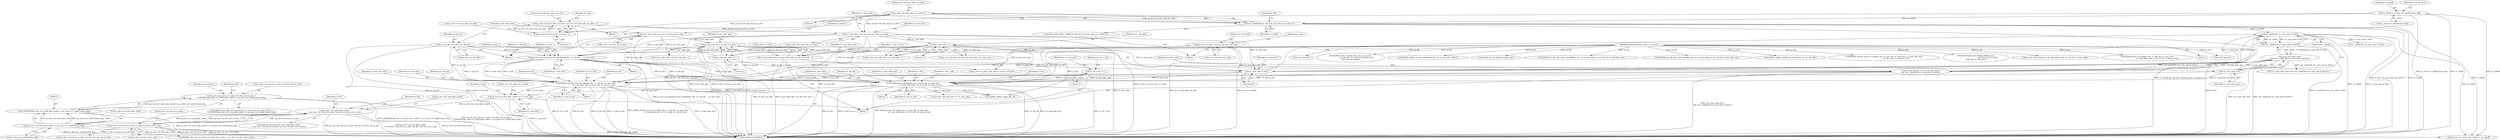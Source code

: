 digraph "0_Android_0b23c81c3dd9ec38f7e6806a3955fed1925541a0_1@pointer" {
"1000764" [label="(Call,ps_dec->ps_parse_cur_slice->u4_first_mb_in_slice <\n (UWORD32)(ps_dec->u2_total_mbs_coded >> ps_slice->u1_mbaff_frame_flag))"];
"1000770" [label="(Call,(UWORD32)(ps_dec->u2_total_mbs_coded >> ps_slice->u1_mbaff_frame_flag))"];
"1000772" [label="(Call,ps_dec->u2_total_mbs_coded >> ps_slice->u1_mbaff_frame_flag)"];
"1000744" [label="(Call,ps_dec->u2_total_mbs_coded\n >= ps_dec->u2_frm_ht_in_mbs * ps_dec->u2_frm_wd_in_mbs)"];
"1000728" [label="(Call,ps_dec->u2_total_mbs_coded += u1_num_mbs)"];
"1000721" [label="(Call,ih264d_decode_recon_tfr_nmb(ps_dec, u1_mb_idx, u1_num_mbs,\n                            u1_num_mbs_next, u1_tfr_n_mb, u1_end_of_row))"];
"1000660" [label="(Call,ps_dec->pf_mvpred_ref_tfr_nby2mb(ps_dec, u1_mb_idx,    u1_num_mbs))"];
"1000132" [label="(MethodParameterIn,dec_struct_t * ps_dec)"];
"1000143" [label="(Call,u1_mb_idx = ps_dec->u1_mb_idx)"];
"1000579" [label="(Call,u1_num_mbs - 1)"];
"1000565" [label="(Call,u1_num_mbs = ps_dec->u4_num_mbs_cur_nmb)"];
"1000552" [label="(Call,ps_dec->u4_num_mbs_cur_nmb = ps_dec->u4_num_mbs_cur_nmb - 1)"];
"1000556" [label="(Call,ps_dec->u4_num_mbs_cur_nmb - 1)"];
"1000546" [label="(Call,ps_dec->u4_num_mbs_cur_nmb & 1)"];
"1000688" [label="(Call,u1_num_mbs & 0x01)"];
"1000683" [label="(Call,!u1_num_mbs_next)"];
"1000671" [label="(Call,u1_num_mbs_next = i2_pic_wdin_mbs - ps_dec->u2_mbx - 1)"];
"1000673" [label="(Call,i2_pic_wdin_mbs - ps_dec->u2_mbx - 1)"];
"1000152" [label="(Call,i2_pic_wdin_mbs = ps_dec->u2_frm_wd_in_mbs)"];
"1000675" [label="(Call,ps_dec->u2_mbx - 1)"];
"1000614" [label="(Call,ps_dec->u2_mbx = ps_cur_mb_info->u2_mbx)"];
"1000694" [label="(Call,u1_tfr_n_mb = 1)"];
"1000680" [label="(Call,u1_end_of_row = (!u1_num_mbs_next)\n && (!(u1_mbaff && (u1_num_mbs & 0x01))))"];
"1000682" [label="(Call,(!u1_num_mbs_next)\n && (!(u1_mbaff && (u1_num_mbs & 0x01))))"];
"1000685" [label="(Call,!(u1_mbaff && (u1_num_mbs & 0x01)))"];
"1000686" [label="(Call,u1_mbaff && (u1_num_mbs & 0x01))"];
"1000544" [label="(Call,(u1_mbaff) && (ps_dec->u4_num_mbs_cur_nmb & 1))"];
"1000191" [label="(Call,u1_mbaff = ps_slice->u1_mbaff_frame_flag)"];
"1000707" [label="(Call,ih264d_parse_tfr_nmb(ps_dec, u1_mb_idx, u1_num_mbs,\n                            u1_num_mbs_next, u1_tfr_n_mb, u1_end_of_row))"];
"1000748" [label="(Call,ps_dec->u2_frm_ht_in_mbs * ps_dec->u2_frm_wd_in_mbs)"];
"1000748" [label="(Call,ps_dec->u2_frm_ht_in_mbs * ps_dec->u2_frm_wd_in_mbs)"];
"1000660" [label="(Call,ps_dec->pf_mvpred_ref_tfr_nby2mb(ps_dec, u1_mb_idx,    u1_num_mbs))"];
"1000694" [label="(Call,u1_tfr_n_mb = 1)"];
"1000727" [label="(Identifier,u1_end_of_row)"];
"1000722" [label="(Identifier,ps_dec)"];
"1000745" [label="(Call,ps_dec->u2_total_mbs_coded)"];
"1000744" [label="(Call,ps_dec->u2_total_mbs_coded\n >= ps_dec->u2_frm_ht_in_mbs * ps_dec->u2_frm_wd_in_mbs)"];
"1000463" [label="(Call,(void *)ps_dec)"];
"1000507" [label="(Call,(void *)ps_dec)"];
"1000573" [label="(Call,ps_cur_mb_info = ps_dec->ps_nmb_info + u1_num_mbs - 1)"];
"1000544" [label="(Call,(u1_mbaff) && (ps_dec->u4_num_mbs_cur_nmb & 1))"];
"1000623" [label="(Identifier,ps_dec)"];
"1000706" [label="(Block,)"];
"1000685" [label="(Call,!(u1_mbaff && (u1_num_mbs & 0x01)))"];
"1000663" [label="(Identifier,u1_num_mbs)"];
"1000780" [label="(Call,ps_dec->i2_prev_slice_mbx = ps_dec->u2_mbx)"];
"1000552" [label="(Call,ps_dec->u4_num_mbs_cur_nmb = ps_dec->u4_num_mbs_cur_nmb - 1)"];
"1000567" [label="(Call,ps_dec->u4_num_mbs_cur_nmb)"];
"1000630" [label="(Block,)"];
"1000369" [label="(Call,ih264d_start_of_pic(ps_dec, poc, ps_cur_poc,\n                        ps_dec->ps_cur_slice->u2_frame_num,\n &ps_dec->ps_pps[j]))"];
"1000547" [label="(Call,ps_dec->u4_num_mbs_cur_nmb)"];
"1000689" [label="(Identifier,u1_num_mbs)"];
"1000615" [label="(Call,ps_dec->u2_mbx)"];
"1000690" [label="(Literal,0x01)"];
"1000710" [label="(Identifier,u1_num_mbs)"];
"1000782" [label="(Identifier,ps_dec)"];
"1000675" [label="(Call,ps_dec->u2_mbx - 1)"];
"1000676" [label="(Call,ps_dec->u2_mbx)"];
"1000553" [label="(Call,ps_dec->u4_num_mbs_cur_nmb)"];
"1000876" [label="(Call,ps_dec->u2_total_mbs_coded >> u1_mbaff)"];
"1000132" [label="(MethodParameterIn,dec_struct_t * ps_dec)"];
"1001203" [label="(Call,ih264d_update_nnz_for_skipmb(ps_dec, ps_cur_mb_info, CAVLC))"];
"1000683" [label="(Call,!u1_num_mbs_next)"];
"1000743" [label="(ControlStructure,if(ps_dec->u2_total_mbs_coded\n >= ps_dec->u2_frm_ht_in_mbs * ps_dec->u2_frm_wd_in_mbs))"];
"1000199" [label="(Identifier,u1_is_idr_slice)"];
"1000662" [label="(Identifier,u1_mb_idx)"];
"1000209" [label="(Call,ih264d_err_pic_dispbuf_mgr(ps_dec))"];
"1000560" [label="(Literal,1)"];
"1000991" [label="(Call,MOD(ps_dec->ps_cur_slice->u2_first_mb_in_slice - 1, ps_dec->u2_frm_wd_in_mbs))"];
"1000752" [label="(Call,ps_dec->u2_frm_wd_in_mbs)"];
"1000679" [label="(Literal,1)"];
"1000732" [label="(Identifier,u1_num_mbs)"];
"1000681" [label="(Identifier,u1_end_of_row)"];
"1000682" [label="(Call,(!u1_num_mbs_next)\n && (!(u1_mbaff && (u1_num_mbs & 0x01))))"];
"1000770" [label="(Call,(UWORD32)(ps_dec->u2_total_mbs_coded >> ps_slice->u1_mbaff_frame_flag))"];
"1000671" [label="(Call,u1_num_mbs_next = i2_pic_wdin_mbs - ps_dec->u2_mbx - 1)"];
"1000542" [label="(Block,)"];
"1000152" [label="(Call,i2_pic_wdin_mbs = ps_dec->u2_frm_wd_in_mbs)"];
"1000565" [label="(Call,u1_num_mbs = ps_dec->u4_num_mbs_cur_nmb)"];
"1000726" [label="(Identifier,u1_tfr_n_mb)"];
"1000191" [label="(Call,u1_mbaff = ps_slice->u1_mbaff_frame_flag)"];
"1000699" [label="(Identifier,ps_cur_mb_info)"];
"1000138" [label="(Block,)"];
"1000659" [label="(Block,)"];
"1000550" [label="(Literal,1)"];
"1000554" [label="(Identifier,ps_dec)"];
"1000144" [label="(Identifier,u1_mb_idx)"];
"1000571" [label="(Identifier,u1_num_mbs)"];
"1000672" [label="(Identifier,u1_num_mbs_next)"];
"1000692" [label="(Identifier,u1_slice_end)"];
"1000764" [label="(Call,ps_dec->ps_parse_cur_slice->u4_first_mb_in_slice <\n (UWORD32)(ps_dec->u2_total_mbs_coded >> ps_slice->u1_mbaff_frame_flag))"];
"1000579" [label="(Call,u1_num_mbs - 1)"];
"1000721" [label="(Call,ih264d_decode_recon_tfr_nmb(ps_dec, u1_mb_idx, u1_num_mbs,\n                            u1_num_mbs_next, u1_tfr_n_mb, u1_end_of_row))"];
"1000153" [label="(Identifier,i2_pic_wdin_mbs)"];
"1000154" [label="(Call,ps_dec->u2_frm_wd_in_mbs)"];
"1000543" [label="(ControlStructure,if((u1_mbaff) && (ps_dec->u4_num_mbs_cur_nmb & 1)))"];
"1000713" [label="(Identifier,u1_end_of_row)"];
"1001138" [label="(Call,ih264d_get_mb_info_cavlc_nonmbaff(ps_dec, i2_cur_mb_addr, ps_cur_mb_info, i2_mb_skip_run))"];
"1000143" [label="(Call,u1_mb_idx = ps_dec->u1_mb_idx)"];
"1000161" [label="(Identifier,ps_bitstrm)"];
"1001132" [label="(Call,ih264d_get_mb_info_cavlc_mbaff(ps_dec, i2_cur_mb_addr, ps_cur_mb_info, i2_mb_skip_run))"];
"1000758" [label="(Identifier,ps_dec)"];
"1000709" [label="(Identifier,u1_mb_idx)"];
"1001231" [label="(Call,ih264d_update_mbaff_left_nnz(ps_dec, ps_cur_mb_info))"];
"1000730" [label="(Identifier,ps_dec)"];
"1000711" [label="(Identifier,u1_num_mbs_next)"];
"1000728" [label="(Call,ps_dec->u2_total_mbs_coded += u1_num_mbs)"];
"1000557" [label="(Call,ps_dec->u4_num_mbs_cur_nmb)"];
"1000695" [label="(Identifier,u1_tfr_n_mb)"];
"1000765" [label="(Call,ps_dec->ps_parse_cur_slice->u4_first_mb_in_slice)"];
"1000773" [label="(Call,ps_dec->u2_total_mbs_coded)"];
"1000687" [label="(Identifier,u1_mbaff)"];
"1000666" [label="(Identifier,ps_dec)"];
"1000614" [label="(Call,ps_dec->u2_mbx = ps_cur_mb_info->u2_mbx)"];
"1000546" [label="(Call,ps_dec->u4_num_mbs_cur_nmb & 1)"];
"1001253" [label="(Call,(!u1_num_mbs_next) && (!(u1_mbaff && (u1_num_mbs & 0x01))))"];
"1000661" [label="(Identifier,ps_dec)"];
"1000545" [label="(Identifier,u1_mbaff)"];
"1000767" [label="(Identifier,ps_dec)"];
"1000725" [label="(Identifier,u1_num_mbs_next)"];
"1000563" [label="(Identifier,ps_dec)"];
"1000193" [label="(Call,ps_slice->u1_mbaff_frame_flag)"];
"1000684" [label="(Identifier,u1_num_mbs_next)"];
"1001412" [label="(Call,ps_dec->u2_frm_ht_in_mbs * ps_dec->u2_frm_wd_in_mbs)"];
"1001328" [label="(Call,ih264d_decode_recon_tfr_nmb(ps_dec, u1_mb_idx, u1_num_mbs, u1_num_mbs_next,\n                                            u1_tfr_n_mb, u1_end_of_row))"];
"1000580" [label="(Identifier,u1_num_mbs)"];
"1000192" [label="(Identifier,u1_mbaff)"];
"1000575" [label="(Call,ps_dec->ps_nmb_info + u1_num_mbs - 1)"];
"1000696" [label="(Literal,1)"];
"1000724" [label="(Identifier,u1_num_mbs)"];
"1000581" [label="(Literal,1)"];
"1000714" [label="(Call,ps_dec->ps_nmb_info += u1_num_mbs)"];
"1001257" [label="(Call,u1_mbaff && (u1_num_mbs & 0x01))"];
"1000723" [label="(Identifier,u1_mb_idx)"];
"1000708" [label="(Identifier,ps_dec)"];
"1000712" [label="(Identifier,u1_tfr_n_mb)"];
"1000776" [label="(Call,ps_slice->u1_mbaff_frame_flag)"];
"1000686" [label="(Call,u1_mbaff && (u1_num_mbs & 0x01))"];
"1000145" [label="(Call,ps_dec->u1_mb_idx)"];
"1000408" [label="(Call,ih264d_get_next_display_field(ps_dec,\n                                              ps_dec->ps_out_buffer,\n &(ps_dec->s_disp_op)))"];
"1000707" [label="(Call,ih264d_parse_tfr_nmb(ps_dec, u1_mb_idx, u1_num_mbs,\n                            u1_num_mbs_next, u1_tfr_n_mb, u1_end_of_row))"];
"1000618" [label="(Call,ps_cur_mb_info->u2_mbx)"];
"1001290" [label="(Call,ps_dec->pf_mvpred_ref_tfr_nby2mb(ps_dec, u1_mb_idx, u1_num_mbs))"];
"1000735" [label="(Identifier,ps_dec)"];
"1000680" [label="(Call,u1_end_of_row = (!u1_num_mbs_next)\n && (!(u1_mbaff && (u1_num_mbs & 0x01))))"];
"1000566" [label="(Identifier,u1_num_mbs)"];
"1000674" [label="(Identifier,i2_pic_wdin_mbs)"];
"1000716" [label="(Identifier,ps_dec)"];
"1001427" [label="(MethodReturn,WORD32)"];
"1000749" [label="(Call,ps_dec->u2_frm_ht_in_mbs)"];
"1000772" [label="(Call,ps_dec->u2_total_mbs_coded >> ps_slice->u1_mbaff_frame_flag)"];
"1001244" [label="(Call,i2_pic_wdin_mbs - ps_dec->u2_mbx - 1)"];
"1000763" [label="(ControlStructure,if(ps_dec->ps_parse_cur_slice->u4_first_mb_in_slice <\n (UWORD32)(ps_dec->u2_total_mbs_coded >> ps_slice->u1_mbaff_frame_flag)))"];
"1000551" [label="(Block,)"];
"1000556" [label="(Call,ps_dec->u4_num_mbs_cur_nmb - 1)"];
"1000820" [label="(Identifier,num_entries)"];
"1000720" [label="(Block,)"];
"1000673" [label="(Call,i2_pic_wdin_mbs - ps_dec->u2_mbx - 1)"];
"1001034" [label="(Call,ih264d_update_qp(ps_dec, 0))"];
"1000688" [label="(Call,u1_num_mbs & 0x01)"];
"1001314" [label="(Call,ih264d_parse_tfr_nmb(ps_dec, u1_mb_idx, u1_num_mbs,\n                                     u1_num_mbs_next, u1_tfr_n_mb, u1_end_of_row))"];
"1000729" [label="(Call,ps_dec->u2_total_mbs_coded)"];
"1000764" -> "1000763"  [label="AST: "];
"1000764" -> "1000770"  [label="CFG: "];
"1000765" -> "1000764"  [label="AST: "];
"1000770" -> "1000764"  [label="AST: "];
"1000782" -> "1000764"  [label="CFG: "];
"1000820" -> "1000764"  [label="CFG: "];
"1000764" -> "1001427"  [label="DDG: (UWORD32)(ps_dec->u2_total_mbs_coded >> ps_slice->u1_mbaff_frame_flag)"];
"1000764" -> "1001427"  [label="DDG: ps_dec->ps_parse_cur_slice->u4_first_mb_in_slice <\n (UWORD32)(ps_dec->u2_total_mbs_coded >> ps_slice->u1_mbaff_frame_flag)"];
"1000770" -> "1000764"  [label="DDG: ps_dec->u2_total_mbs_coded >> ps_slice->u1_mbaff_frame_flag"];
"1000770" -> "1000772"  [label="CFG: "];
"1000771" -> "1000770"  [label="AST: "];
"1000772" -> "1000770"  [label="AST: "];
"1000770" -> "1001427"  [label="DDG: ps_dec->u2_total_mbs_coded >> ps_slice->u1_mbaff_frame_flag"];
"1000772" -> "1000770"  [label="DDG: ps_dec->u2_total_mbs_coded"];
"1000772" -> "1000770"  [label="DDG: ps_slice->u1_mbaff_frame_flag"];
"1000772" -> "1000776"  [label="CFG: "];
"1000773" -> "1000772"  [label="AST: "];
"1000776" -> "1000772"  [label="AST: "];
"1000772" -> "1001427"  [label="DDG: ps_slice->u1_mbaff_frame_flag"];
"1000744" -> "1000772"  [label="DDG: ps_dec->u2_total_mbs_coded"];
"1000772" -> "1000876"  [label="DDG: ps_dec->u2_total_mbs_coded"];
"1000744" -> "1000743"  [label="AST: "];
"1000744" -> "1000748"  [label="CFG: "];
"1000745" -> "1000744"  [label="AST: "];
"1000748" -> "1000744"  [label="AST: "];
"1000758" -> "1000744"  [label="CFG: "];
"1000767" -> "1000744"  [label="CFG: "];
"1000744" -> "1001427"  [label="DDG: ps_dec->u2_frm_ht_in_mbs * ps_dec->u2_frm_wd_in_mbs"];
"1000744" -> "1001427"  [label="DDG: ps_dec->u2_total_mbs_coded\n >= ps_dec->u2_frm_ht_in_mbs * ps_dec->u2_frm_wd_in_mbs"];
"1000744" -> "1001427"  [label="DDG: ps_dec->u2_total_mbs_coded"];
"1000728" -> "1000744"  [label="DDG: ps_dec->u2_total_mbs_coded"];
"1000748" -> "1000744"  [label="DDG: ps_dec->u2_frm_ht_in_mbs"];
"1000748" -> "1000744"  [label="DDG: ps_dec->u2_frm_wd_in_mbs"];
"1000728" -> "1000630"  [label="AST: "];
"1000728" -> "1000732"  [label="CFG: "];
"1000729" -> "1000728"  [label="AST: "];
"1000732" -> "1000728"  [label="AST: "];
"1000735" -> "1000728"  [label="CFG: "];
"1000728" -> "1001427"  [label="DDG: u1_num_mbs"];
"1000721" -> "1000728"  [label="DDG: u1_num_mbs"];
"1000707" -> "1000728"  [label="DDG: u1_num_mbs"];
"1000721" -> "1000720"  [label="AST: "];
"1000721" -> "1000727"  [label="CFG: "];
"1000722" -> "1000721"  [label="AST: "];
"1000723" -> "1000721"  [label="AST: "];
"1000724" -> "1000721"  [label="AST: "];
"1000725" -> "1000721"  [label="AST: "];
"1000726" -> "1000721"  [label="AST: "];
"1000727" -> "1000721"  [label="AST: "];
"1000730" -> "1000721"  [label="CFG: "];
"1000721" -> "1001427"  [label="DDG: u1_end_of_row"];
"1000721" -> "1001427"  [label="DDG: ih264d_decode_recon_tfr_nmb(ps_dec, u1_mb_idx, u1_num_mbs,\n                            u1_num_mbs_next, u1_tfr_n_mb, u1_end_of_row)"];
"1000721" -> "1001427"  [label="DDG: u1_num_mbs_next"];
"1000721" -> "1001427"  [label="DDG: u1_tfr_n_mb"];
"1000721" -> "1001427"  [label="DDG: ps_dec"];
"1000721" -> "1001427"  [label="DDG: u1_mb_idx"];
"1000660" -> "1000721"  [label="DDG: ps_dec"];
"1000660" -> "1000721"  [label="DDG: u1_mb_idx"];
"1000660" -> "1000721"  [label="DDG: u1_num_mbs"];
"1000132" -> "1000721"  [label="DDG: ps_dec"];
"1000143" -> "1000721"  [label="DDG: u1_mb_idx"];
"1000579" -> "1000721"  [label="DDG: u1_num_mbs"];
"1000688" -> "1000721"  [label="DDG: u1_num_mbs"];
"1000565" -> "1000721"  [label="DDG: u1_num_mbs"];
"1000683" -> "1000721"  [label="DDG: u1_num_mbs_next"];
"1000694" -> "1000721"  [label="DDG: u1_tfr_n_mb"];
"1000680" -> "1000721"  [label="DDG: u1_end_of_row"];
"1000721" -> "1001034"  [label="DDG: ps_dec"];
"1000660" -> "1000659"  [label="AST: "];
"1000660" -> "1000663"  [label="CFG: "];
"1000661" -> "1000660"  [label="AST: "];
"1000662" -> "1000660"  [label="AST: "];
"1000663" -> "1000660"  [label="AST: "];
"1000666" -> "1000660"  [label="CFG: "];
"1000660" -> "1001427"  [label="DDG: ps_dec->pf_mvpred_ref_tfr_nby2mb(ps_dec, u1_mb_idx,    u1_num_mbs)"];
"1000132" -> "1000660"  [label="DDG: ps_dec"];
"1000143" -> "1000660"  [label="DDG: u1_mb_idx"];
"1000579" -> "1000660"  [label="DDG: u1_num_mbs"];
"1000565" -> "1000660"  [label="DDG: u1_num_mbs"];
"1000660" -> "1000688"  [label="DDG: u1_num_mbs"];
"1000660" -> "1000707"  [label="DDG: ps_dec"];
"1000660" -> "1000707"  [label="DDG: u1_mb_idx"];
"1000660" -> "1000707"  [label="DDG: u1_num_mbs"];
"1000132" -> "1000131"  [label="AST: "];
"1000132" -> "1001427"  [label="DDG: ps_dec"];
"1000132" -> "1000209"  [label="DDG: ps_dec"];
"1000132" -> "1000369"  [label="DDG: ps_dec"];
"1000132" -> "1000408"  [label="DDG: ps_dec"];
"1000132" -> "1000463"  [label="DDG: ps_dec"];
"1000132" -> "1000507"  [label="DDG: ps_dec"];
"1000132" -> "1000707"  [label="DDG: ps_dec"];
"1000132" -> "1001034"  [label="DDG: ps_dec"];
"1000132" -> "1001132"  [label="DDG: ps_dec"];
"1000132" -> "1001138"  [label="DDG: ps_dec"];
"1000132" -> "1001203"  [label="DDG: ps_dec"];
"1000132" -> "1001231"  [label="DDG: ps_dec"];
"1000132" -> "1001290"  [label="DDG: ps_dec"];
"1000132" -> "1001314"  [label="DDG: ps_dec"];
"1000132" -> "1001328"  [label="DDG: ps_dec"];
"1000143" -> "1000138"  [label="AST: "];
"1000143" -> "1000145"  [label="CFG: "];
"1000144" -> "1000143"  [label="AST: "];
"1000145" -> "1000143"  [label="AST: "];
"1000153" -> "1000143"  [label="CFG: "];
"1000143" -> "1001427"  [label="DDG: u1_mb_idx"];
"1000143" -> "1001427"  [label="DDG: ps_dec->u1_mb_idx"];
"1000143" -> "1000707"  [label="DDG: u1_mb_idx"];
"1000579" -> "1000575"  [label="AST: "];
"1000579" -> "1000581"  [label="CFG: "];
"1000580" -> "1000579"  [label="AST: "];
"1000581" -> "1000579"  [label="AST: "];
"1000575" -> "1000579"  [label="CFG: "];
"1000579" -> "1001427"  [label="DDG: u1_num_mbs"];
"1000579" -> "1000573"  [label="DDG: u1_num_mbs"];
"1000579" -> "1000573"  [label="DDG: 1"];
"1000579" -> "1000575"  [label="DDG: u1_num_mbs"];
"1000579" -> "1000575"  [label="DDG: 1"];
"1000565" -> "1000579"  [label="DDG: u1_num_mbs"];
"1000579" -> "1000688"  [label="DDG: u1_num_mbs"];
"1000579" -> "1000707"  [label="DDG: u1_num_mbs"];
"1000565" -> "1000542"  [label="AST: "];
"1000565" -> "1000567"  [label="CFG: "];
"1000566" -> "1000565"  [label="AST: "];
"1000567" -> "1000565"  [label="AST: "];
"1000571" -> "1000565"  [label="CFG: "];
"1000565" -> "1001427"  [label="DDG: u1_num_mbs"];
"1000565" -> "1001427"  [label="DDG: ps_dec->u4_num_mbs_cur_nmb"];
"1000552" -> "1000565"  [label="DDG: ps_dec->u4_num_mbs_cur_nmb"];
"1000546" -> "1000565"  [label="DDG: ps_dec->u4_num_mbs_cur_nmb"];
"1000565" -> "1000688"  [label="DDG: u1_num_mbs"];
"1000565" -> "1000707"  [label="DDG: u1_num_mbs"];
"1000552" -> "1000551"  [label="AST: "];
"1000552" -> "1000556"  [label="CFG: "];
"1000553" -> "1000552"  [label="AST: "];
"1000556" -> "1000552"  [label="AST: "];
"1000563" -> "1000552"  [label="CFG: "];
"1000552" -> "1001427"  [label="DDG: ps_dec->u4_num_mbs_cur_nmb - 1"];
"1000556" -> "1000552"  [label="DDG: ps_dec->u4_num_mbs_cur_nmb"];
"1000556" -> "1000552"  [label="DDG: 1"];
"1000556" -> "1000560"  [label="CFG: "];
"1000557" -> "1000556"  [label="AST: "];
"1000560" -> "1000556"  [label="AST: "];
"1000546" -> "1000556"  [label="DDG: ps_dec->u4_num_mbs_cur_nmb"];
"1000546" -> "1000544"  [label="AST: "];
"1000546" -> "1000550"  [label="CFG: "];
"1000547" -> "1000546"  [label="AST: "];
"1000550" -> "1000546"  [label="AST: "];
"1000544" -> "1000546"  [label="CFG: "];
"1000546" -> "1000544"  [label="DDG: ps_dec->u4_num_mbs_cur_nmb"];
"1000546" -> "1000544"  [label="DDG: 1"];
"1000688" -> "1000686"  [label="AST: "];
"1000688" -> "1000690"  [label="CFG: "];
"1000689" -> "1000688"  [label="AST: "];
"1000690" -> "1000688"  [label="AST: "];
"1000686" -> "1000688"  [label="CFG: "];
"1000688" -> "1000686"  [label="DDG: u1_num_mbs"];
"1000688" -> "1000686"  [label="DDG: 0x01"];
"1000688" -> "1000707"  [label="DDG: u1_num_mbs"];
"1000683" -> "1000682"  [label="AST: "];
"1000683" -> "1000684"  [label="CFG: "];
"1000684" -> "1000683"  [label="AST: "];
"1000687" -> "1000683"  [label="CFG: "];
"1000682" -> "1000683"  [label="CFG: "];
"1000683" -> "1000682"  [label="DDG: u1_num_mbs_next"];
"1000671" -> "1000683"  [label="DDG: u1_num_mbs_next"];
"1000683" -> "1000707"  [label="DDG: u1_num_mbs_next"];
"1000671" -> "1000630"  [label="AST: "];
"1000671" -> "1000673"  [label="CFG: "];
"1000672" -> "1000671"  [label="AST: "];
"1000673" -> "1000671"  [label="AST: "];
"1000681" -> "1000671"  [label="CFG: "];
"1000671" -> "1001427"  [label="DDG: i2_pic_wdin_mbs - ps_dec->u2_mbx - 1"];
"1000673" -> "1000671"  [label="DDG: i2_pic_wdin_mbs"];
"1000673" -> "1000671"  [label="DDG: ps_dec->u2_mbx - 1"];
"1000673" -> "1000675"  [label="CFG: "];
"1000674" -> "1000673"  [label="AST: "];
"1000675" -> "1000673"  [label="AST: "];
"1000673" -> "1001427"  [label="DDG: ps_dec->u2_mbx - 1"];
"1000673" -> "1001427"  [label="DDG: i2_pic_wdin_mbs"];
"1000152" -> "1000673"  [label="DDG: i2_pic_wdin_mbs"];
"1000675" -> "1000673"  [label="DDG: ps_dec->u2_mbx"];
"1000675" -> "1000673"  [label="DDG: 1"];
"1000673" -> "1001244"  [label="DDG: i2_pic_wdin_mbs"];
"1000152" -> "1000138"  [label="AST: "];
"1000152" -> "1000154"  [label="CFG: "];
"1000153" -> "1000152"  [label="AST: "];
"1000154" -> "1000152"  [label="AST: "];
"1000161" -> "1000152"  [label="CFG: "];
"1000152" -> "1001427"  [label="DDG: i2_pic_wdin_mbs"];
"1000152" -> "1001427"  [label="DDG: ps_dec->u2_frm_wd_in_mbs"];
"1000152" -> "1001244"  [label="DDG: i2_pic_wdin_mbs"];
"1000675" -> "1000679"  [label="CFG: "];
"1000676" -> "1000675"  [label="AST: "];
"1000679" -> "1000675"  [label="AST: "];
"1000675" -> "1001427"  [label="DDG: ps_dec->u2_mbx"];
"1000614" -> "1000675"  [label="DDG: ps_dec->u2_mbx"];
"1000675" -> "1000780"  [label="DDG: ps_dec->u2_mbx"];
"1000614" -> "1000542"  [label="AST: "];
"1000614" -> "1000618"  [label="CFG: "];
"1000615" -> "1000614"  [label="AST: "];
"1000618" -> "1000614"  [label="AST: "];
"1000623" -> "1000614"  [label="CFG: "];
"1000614" -> "1001427"  [label="DDG: ps_cur_mb_info->u2_mbx"];
"1000614" -> "1001427"  [label="DDG: ps_dec->u2_mbx"];
"1000614" -> "1000780"  [label="DDG: ps_dec->u2_mbx"];
"1000694" -> "1000630"  [label="AST: "];
"1000694" -> "1000696"  [label="CFG: "];
"1000695" -> "1000694"  [label="AST: "];
"1000696" -> "1000694"  [label="AST: "];
"1000699" -> "1000694"  [label="CFG: "];
"1000694" -> "1000707"  [label="DDG: u1_tfr_n_mb"];
"1000680" -> "1000630"  [label="AST: "];
"1000680" -> "1000682"  [label="CFG: "];
"1000681" -> "1000680"  [label="AST: "];
"1000682" -> "1000680"  [label="AST: "];
"1000692" -> "1000680"  [label="CFG: "];
"1000680" -> "1001427"  [label="DDG: (!u1_num_mbs_next)\n && (!(u1_mbaff && (u1_num_mbs & 0x01)))"];
"1000682" -> "1000680"  [label="DDG: !u1_num_mbs_next"];
"1000682" -> "1000680"  [label="DDG: !(u1_mbaff && (u1_num_mbs & 0x01))"];
"1000680" -> "1000707"  [label="DDG: u1_end_of_row"];
"1000682" -> "1000685"  [label="CFG: "];
"1000685" -> "1000682"  [label="AST: "];
"1000682" -> "1001427"  [label="DDG: !u1_num_mbs_next"];
"1000682" -> "1001427"  [label="DDG: !(u1_mbaff && (u1_num_mbs & 0x01))"];
"1000685" -> "1000682"  [label="DDG: u1_mbaff && (u1_num_mbs & 0x01)"];
"1000682" -> "1001253"  [label="DDG: !(u1_mbaff && (u1_num_mbs & 0x01))"];
"1000685" -> "1000686"  [label="CFG: "];
"1000686" -> "1000685"  [label="AST: "];
"1000685" -> "1001427"  [label="DDG: u1_mbaff && (u1_num_mbs & 0x01)"];
"1000686" -> "1000685"  [label="DDG: u1_mbaff"];
"1000686" -> "1000685"  [label="DDG: u1_num_mbs & 0x01"];
"1000686" -> "1000687"  [label="CFG: "];
"1000687" -> "1000686"  [label="AST: "];
"1000686" -> "1001427"  [label="DDG: u1_mbaff"];
"1000686" -> "1001427"  [label="DDG: u1_num_mbs & 0x01"];
"1000544" -> "1000686"  [label="DDG: u1_mbaff"];
"1000686" -> "1000876"  [label="DDG: u1_mbaff"];
"1000686" -> "1001257"  [label="DDG: u1_num_mbs & 0x01"];
"1000544" -> "1000543"  [label="AST: "];
"1000544" -> "1000545"  [label="CFG: "];
"1000545" -> "1000544"  [label="AST: "];
"1000554" -> "1000544"  [label="CFG: "];
"1000566" -> "1000544"  [label="CFG: "];
"1000544" -> "1001427"  [label="DDG: ps_dec->u4_num_mbs_cur_nmb & 1"];
"1000544" -> "1001427"  [label="DDG: u1_mbaff"];
"1000544" -> "1001427"  [label="DDG: (u1_mbaff) && (ps_dec->u4_num_mbs_cur_nmb & 1)"];
"1000191" -> "1000544"  [label="DDG: u1_mbaff"];
"1000544" -> "1000876"  [label="DDG: u1_mbaff"];
"1000191" -> "1000138"  [label="AST: "];
"1000191" -> "1000193"  [label="CFG: "];
"1000192" -> "1000191"  [label="AST: "];
"1000193" -> "1000191"  [label="AST: "];
"1000199" -> "1000191"  [label="CFG: "];
"1000191" -> "1001427"  [label="DDG: ps_slice->u1_mbaff_frame_flag"];
"1000191" -> "1001427"  [label="DDG: u1_mbaff"];
"1000191" -> "1000876"  [label="DDG: u1_mbaff"];
"1000707" -> "1000706"  [label="AST: "];
"1000707" -> "1000713"  [label="CFG: "];
"1000708" -> "1000707"  [label="AST: "];
"1000709" -> "1000707"  [label="AST: "];
"1000710" -> "1000707"  [label="AST: "];
"1000711" -> "1000707"  [label="AST: "];
"1000712" -> "1000707"  [label="AST: "];
"1000713" -> "1000707"  [label="AST: "];
"1000716" -> "1000707"  [label="CFG: "];
"1000707" -> "1001427"  [label="DDG: u1_mb_idx"];
"1000707" -> "1001427"  [label="DDG: u1_num_mbs_next"];
"1000707" -> "1001427"  [label="DDG: u1_tfr_n_mb"];
"1000707" -> "1001427"  [label="DDG: ps_dec"];
"1000707" -> "1001427"  [label="DDG: u1_end_of_row"];
"1000707" -> "1001427"  [label="DDG: ih264d_parse_tfr_nmb(ps_dec, u1_mb_idx, u1_num_mbs,\n                            u1_num_mbs_next, u1_tfr_n_mb, u1_end_of_row)"];
"1000707" -> "1000714"  [label="DDG: u1_num_mbs"];
"1000707" -> "1001034"  [label="DDG: ps_dec"];
"1000748" -> "1000752"  [label="CFG: "];
"1000749" -> "1000748"  [label="AST: "];
"1000752" -> "1000748"  [label="AST: "];
"1000748" -> "1001427"  [label="DDG: ps_dec->u2_frm_ht_in_mbs"];
"1000748" -> "1001427"  [label="DDG: ps_dec->u2_frm_wd_in_mbs"];
"1000748" -> "1000991"  [label="DDG: ps_dec->u2_frm_wd_in_mbs"];
"1000748" -> "1001412"  [label="DDG: ps_dec->u2_frm_ht_in_mbs"];
}

